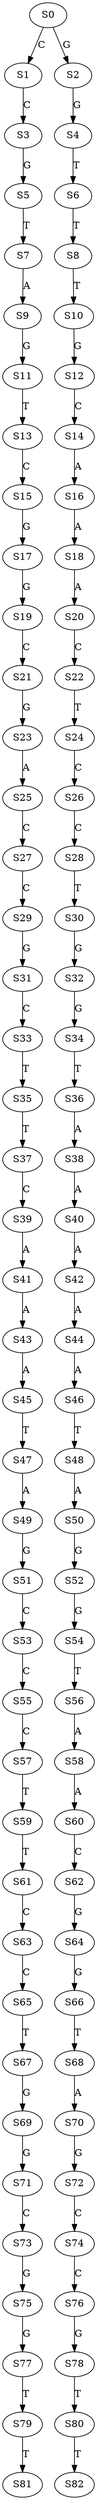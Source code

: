 strict digraph  {
	S0 -> S1 [ label = C ];
	S0 -> S2 [ label = G ];
	S1 -> S3 [ label = C ];
	S2 -> S4 [ label = G ];
	S3 -> S5 [ label = G ];
	S4 -> S6 [ label = T ];
	S5 -> S7 [ label = T ];
	S6 -> S8 [ label = T ];
	S7 -> S9 [ label = A ];
	S8 -> S10 [ label = T ];
	S9 -> S11 [ label = G ];
	S10 -> S12 [ label = G ];
	S11 -> S13 [ label = T ];
	S12 -> S14 [ label = C ];
	S13 -> S15 [ label = C ];
	S14 -> S16 [ label = A ];
	S15 -> S17 [ label = G ];
	S16 -> S18 [ label = A ];
	S17 -> S19 [ label = G ];
	S18 -> S20 [ label = A ];
	S19 -> S21 [ label = C ];
	S20 -> S22 [ label = C ];
	S21 -> S23 [ label = G ];
	S22 -> S24 [ label = T ];
	S23 -> S25 [ label = A ];
	S24 -> S26 [ label = C ];
	S25 -> S27 [ label = C ];
	S26 -> S28 [ label = C ];
	S27 -> S29 [ label = C ];
	S28 -> S30 [ label = T ];
	S29 -> S31 [ label = G ];
	S30 -> S32 [ label = G ];
	S31 -> S33 [ label = C ];
	S32 -> S34 [ label = G ];
	S33 -> S35 [ label = T ];
	S34 -> S36 [ label = T ];
	S35 -> S37 [ label = T ];
	S36 -> S38 [ label = A ];
	S37 -> S39 [ label = C ];
	S38 -> S40 [ label = A ];
	S39 -> S41 [ label = A ];
	S40 -> S42 [ label = A ];
	S41 -> S43 [ label = A ];
	S42 -> S44 [ label = A ];
	S43 -> S45 [ label = A ];
	S44 -> S46 [ label = A ];
	S45 -> S47 [ label = T ];
	S46 -> S48 [ label = T ];
	S47 -> S49 [ label = A ];
	S48 -> S50 [ label = A ];
	S49 -> S51 [ label = G ];
	S50 -> S52 [ label = G ];
	S51 -> S53 [ label = C ];
	S52 -> S54 [ label = G ];
	S53 -> S55 [ label = C ];
	S54 -> S56 [ label = T ];
	S55 -> S57 [ label = C ];
	S56 -> S58 [ label = A ];
	S57 -> S59 [ label = T ];
	S58 -> S60 [ label = A ];
	S59 -> S61 [ label = T ];
	S60 -> S62 [ label = C ];
	S61 -> S63 [ label = C ];
	S62 -> S64 [ label = G ];
	S63 -> S65 [ label = C ];
	S64 -> S66 [ label = G ];
	S65 -> S67 [ label = T ];
	S66 -> S68 [ label = T ];
	S67 -> S69 [ label = G ];
	S68 -> S70 [ label = A ];
	S69 -> S71 [ label = G ];
	S70 -> S72 [ label = G ];
	S71 -> S73 [ label = C ];
	S72 -> S74 [ label = C ];
	S73 -> S75 [ label = G ];
	S74 -> S76 [ label = C ];
	S75 -> S77 [ label = G ];
	S76 -> S78 [ label = G ];
	S77 -> S79 [ label = T ];
	S78 -> S80 [ label = T ];
	S79 -> S81 [ label = T ];
	S80 -> S82 [ label = T ];
}

